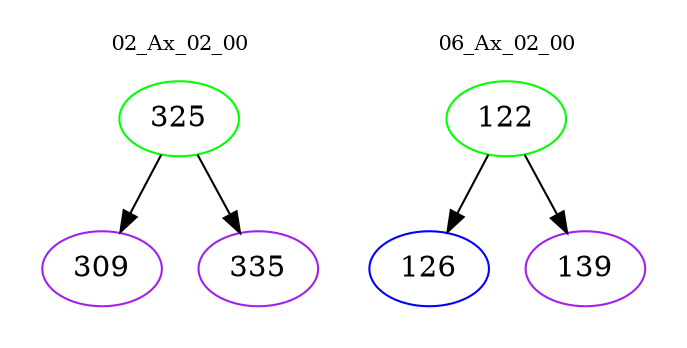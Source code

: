 digraph{
subgraph cluster_0 {
color = white
label = "02_Ax_02_00";
fontsize=10;
T0_325 [label="325", color="green"]
T0_325 -> T0_309 [color="black"]
T0_309 [label="309", color="purple"]
T0_325 -> T0_335 [color="black"]
T0_335 [label="335", color="purple"]
}
subgraph cluster_1 {
color = white
label = "06_Ax_02_00";
fontsize=10;
T1_122 [label="122", color="green"]
T1_122 -> T1_126 [color="black"]
T1_126 [label="126", color="blue"]
T1_122 -> T1_139 [color="black"]
T1_139 [label="139", color="purple"]
}
}
